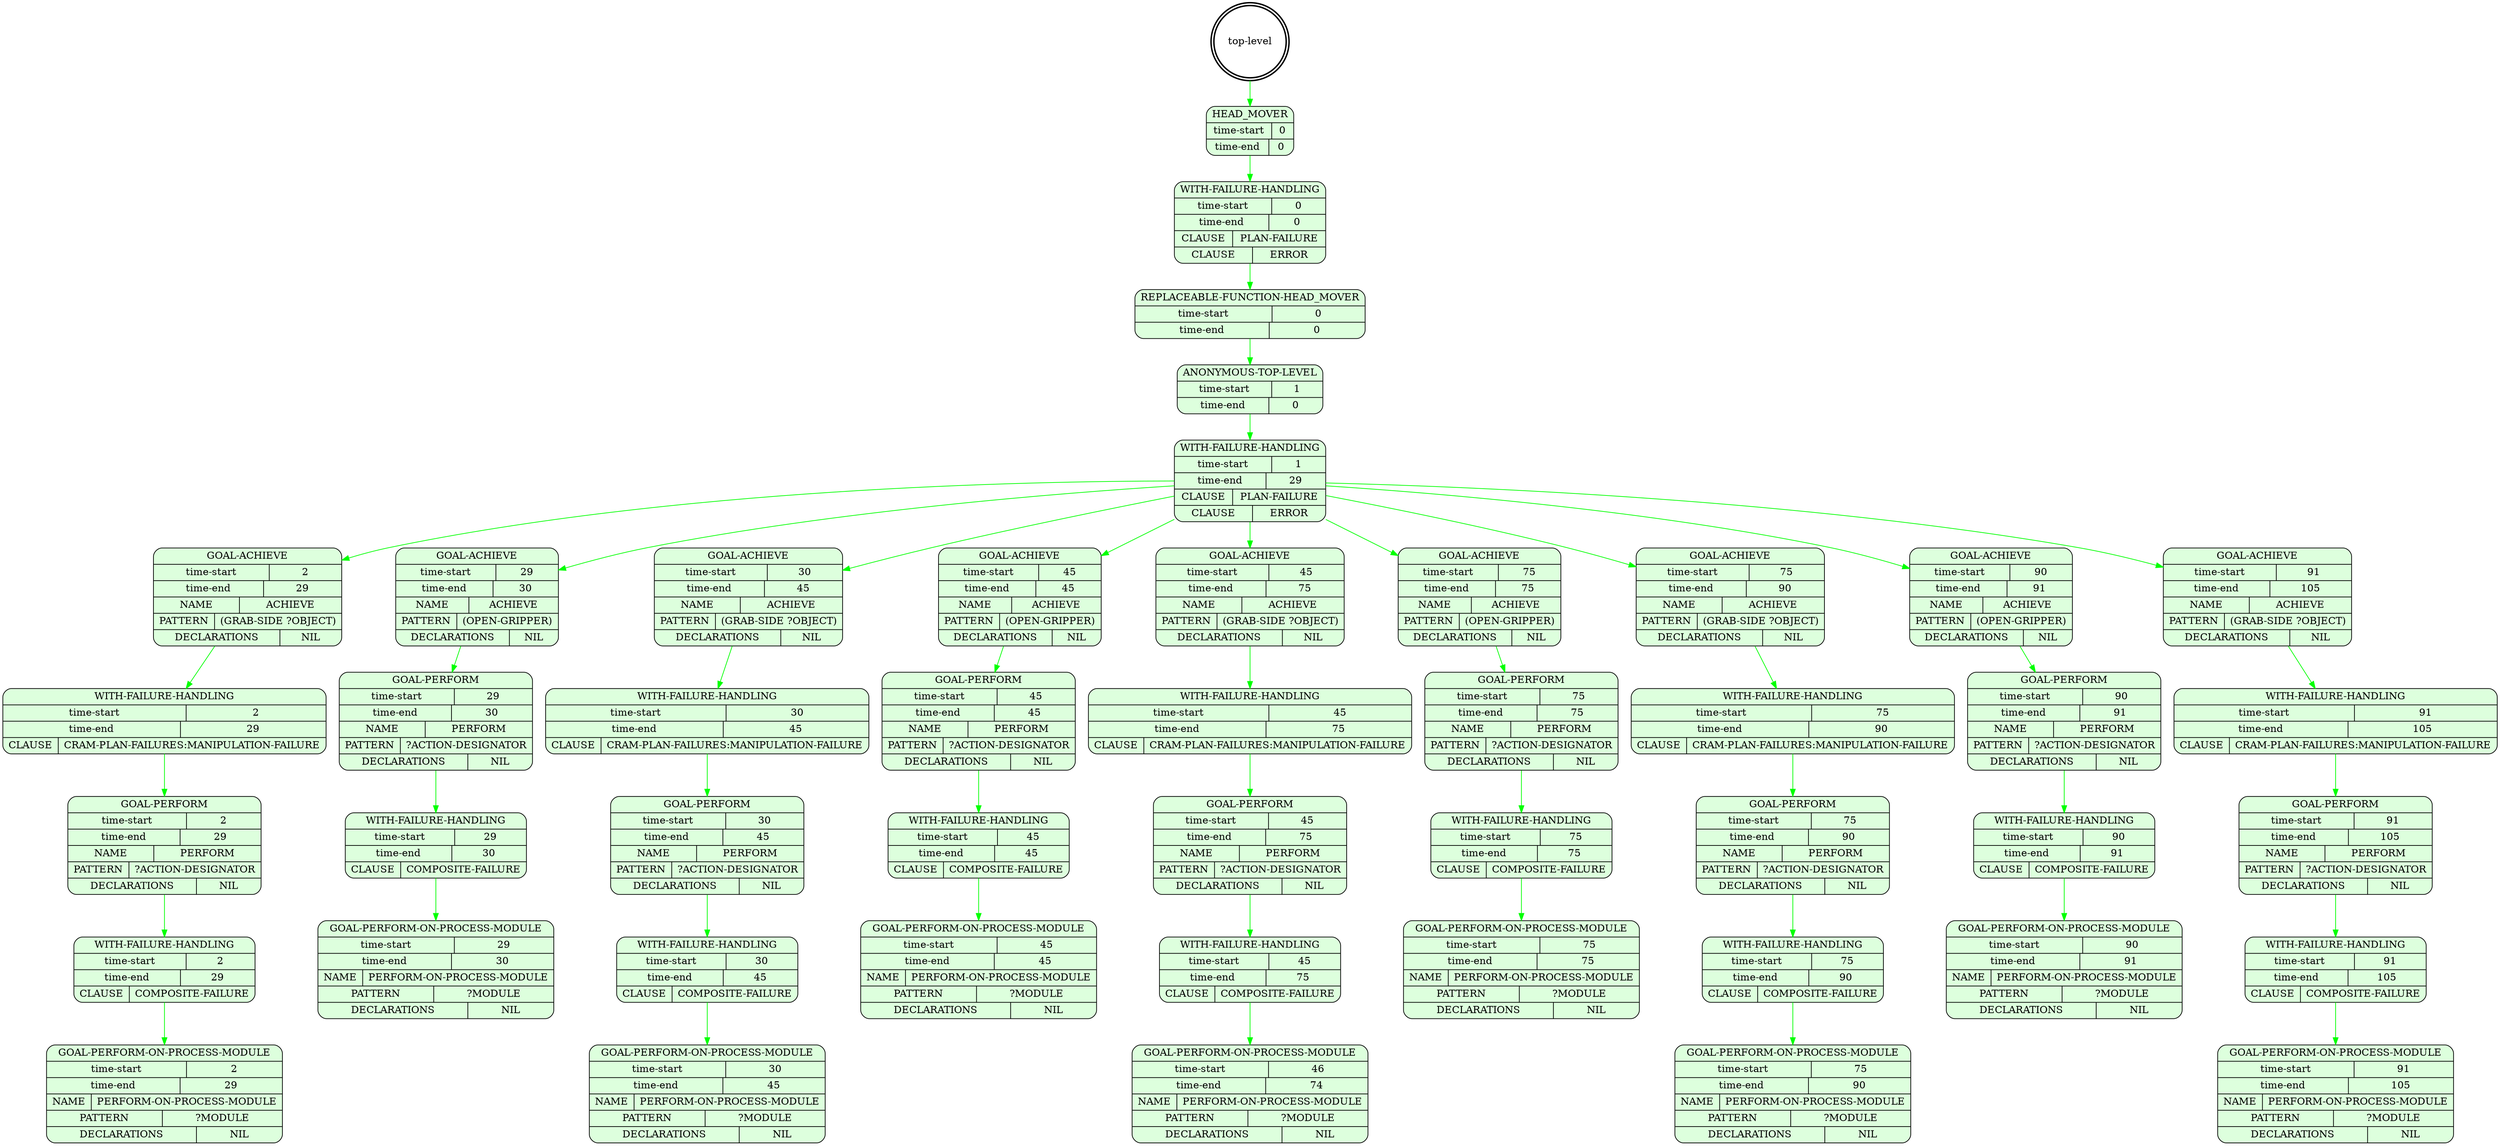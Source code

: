 digraph plangraph_DZkg4yxdv7j3TLdR {
  node_eVUhkBKoNESzuABy [shape=doublecircle, style=bold, label="top-level"];

  node_NvwO464HYq2GeYFO [shape=Mrecord, style=filled, fillcolor="#ddffdd", label="{HEAD_MOVER|{time-start | 0}|{time-end | 0}}"];
  edge [color="green", label=""];
  node_eVUhkBKoNESzuABy -> node_NvwO464HYq2GeYFO;

  node_wLPnpLZJN0Z2E5d2 [shape=Mrecord, style=filled, fillcolor="#ddffdd", label="{WITH-FAILURE-HANDLING|{time-start | 0}|{time-end | 0}|{CLAUSE | PLAN-FAILURE}|{CLAUSE | ERROR}}"];
  edge [color="green", label=""];
  node_NvwO464HYq2GeYFO -> node_wLPnpLZJN0Z2E5d2;

  node_IT99U4s55a9ZIipP [shape=Mrecord, style=filled, fillcolor="#ddffdd", label="{REPLACEABLE-FUNCTION-HEAD_MOVER|{time-start | 0}|{time-end | 0}}"];
  edge [color="green", label=""];
  node_wLPnpLZJN0Z2E5d2 -> node_IT99U4s55a9ZIipP;

  node_fRIEwfbmCJUtKeRB [shape=Mrecord, style=filled, fillcolor="#ddffdd", label="{ANONYMOUS-TOP-LEVEL|{time-start | 1}|{time-end | 0}}"];
  edge [color="green", label=""];
  node_IT99U4s55a9ZIipP -> node_fRIEwfbmCJUtKeRB;

  node_vaDo6U06LC3NdM04 [shape=Mrecord, style=filled, fillcolor="#ddffdd", label="{WITH-FAILURE-HANDLING|{time-start | 1}|{time-end | 29}|{CLAUSE | PLAN-FAILURE}|{CLAUSE | ERROR}}"];
  edge [color="green", label=""];
  node_fRIEwfbmCJUtKeRB -> node_vaDo6U06LC3NdM04;

  node_iuvPE2cfFdcSdd0g [shape=Mrecord, style=filled, fillcolor="#ddffdd", label="{GOAL-ACHIEVE|{time-start | 2}|{time-end | 29}|{NAME | ACHIEVE}|{PATTERN | (GRAB-SIDE ?OBJECT)}|{DECLARATIONS | NIL}}"];
  edge [color="green", label=""];
  node_vaDo6U06LC3NdM04 -> node_iuvPE2cfFdcSdd0g;

  node_7Y44mkdrjjlsHFMN [shape=Mrecord, style=filled, fillcolor="#ddffdd", label="{WITH-FAILURE-HANDLING|{time-start | 2}|{time-end | 29}|{CLAUSE | CRAM-PLAN-FAILURES:MANIPULATION-FAILURE}}"];
  edge [color="green", label=""];
  node_iuvPE2cfFdcSdd0g -> node_7Y44mkdrjjlsHFMN;

  node_SFZUYeSxMGGSIlgf [shape=Mrecord, style=filled, fillcolor="#ddffdd", label="{GOAL-PERFORM|{time-start | 2}|{time-end | 29}|{NAME | PERFORM}|{PATTERN | ?ACTION-DESIGNATOR}|{DECLARATIONS | NIL}}"];
  edge [color="green", label=""];
  node_7Y44mkdrjjlsHFMN -> node_SFZUYeSxMGGSIlgf;

  node_StHSB0QN99RViowD [shape=Mrecord, style=filled, fillcolor="#ddffdd", label="{WITH-FAILURE-HANDLING|{time-start | 2}|{time-end | 29}|{CLAUSE | COMPOSITE-FAILURE}}"];
  edge [color="green", label=""];
  node_SFZUYeSxMGGSIlgf -> node_StHSB0QN99RViowD;

  node_y2nUzsi6kAF3aTWm [shape=Mrecord, style=filled, fillcolor="#ddffdd", label="{GOAL-PERFORM-ON-PROCESS-MODULE|{time-start | 2}|{time-end | 29}|{NAME | PERFORM-ON-PROCESS-MODULE}|{PATTERN | ?MODULE}|{DECLARATIONS | NIL}}"];
  edge [color="green", label=""];
  node_StHSB0QN99RViowD -> node_y2nUzsi6kAF3aTWm;

  node_q1JmlW7rC95hQX9K [shape=Mrecord, style=filled, fillcolor="#ddffdd", label="{GOAL-ACHIEVE|{time-start | 29}|{time-end | 30}|{NAME | ACHIEVE}|{PATTERN | (OPEN-GRIPPER)}|{DECLARATIONS | NIL}}"];
  edge [color="green", label=""];
  node_vaDo6U06LC3NdM04 -> node_q1JmlW7rC95hQX9K;

  node_eusQ851a2hl2inna [shape=Mrecord, style=filled, fillcolor="#ddffdd", label="{GOAL-PERFORM|{time-start | 29}|{time-end | 30}|{NAME | PERFORM}|{PATTERN | ?ACTION-DESIGNATOR}|{DECLARATIONS | NIL}}"];
  edge [color="green", label=""];
  node_q1JmlW7rC95hQX9K -> node_eusQ851a2hl2inna;

  node_WHrzEtPPyR2BmpFH [shape=Mrecord, style=filled, fillcolor="#ddffdd", label="{WITH-FAILURE-HANDLING|{time-start | 29}|{time-end | 30}|{CLAUSE | COMPOSITE-FAILURE}}"];
  edge [color="green", label=""];
  node_eusQ851a2hl2inna -> node_WHrzEtPPyR2BmpFH;

  node_hfPnNWV6RyX2qF5e [shape=Mrecord, style=filled, fillcolor="#ddffdd", label="{GOAL-PERFORM-ON-PROCESS-MODULE|{time-start | 29}|{time-end | 30}|{NAME | PERFORM-ON-PROCESS-MODULE}|{PATTERN | ?MODULE}|{DECLARATIONS | NIL}}"];
  edge [color="green", label=""];
  node_WHrzEtPPyR2BmpFH -> node_hfPnNWV6RyX2qF5e;

  node_VMzNJ4D5UfFjdr6J [shape=Mrecord, style=filled, fillcolor="#ddffdd", label="{GOAL-ACHIEVE|{time-start | 30}|{time-end | 45}|{NAME | ACHIEVE}|{PATTERN | (GRAB-SIDE ?OBJECT)}|{DECLARATIONS | NIL}}"];
  edge [color="green", label=""];
  node_vaDo6U06LC3NdM04 -> node_VMzNJ4D5UfFjdr6J;

  node_DrcgpWaE3tBu0DUy [shape=Mrecord, style=filled, fillcolor="#ddffdd", label="{WITH-FAILURE-HANDLING|{time-start | 30}|{time-end | 45}|{CLAUSE | CRAM-PLAN-FAILURES:MANIPULATION-FAILURE}}"];
  edge [color="green", label=""];
  node_VMzNJ4D5UfFjdr6J -> node_DrcgpWaE3tBu0DUy;

  node_T8GgqUTZGPmNJA3t [shape=Mrecord, style=filled, fillcolor="#ddffdd", label="{GOAL-PERFORM|{time-start | 30}|{time-end | 45}|{NAME | PERFORM}|{PATTERN | ?ACTION-DESIGNATOR}|{DECLARATIONS | NIL}}"];
  edge [color="green", label=""];
  node_DrcgpWaE3tBu0DUy -> node_T8GgqUTZGPmNJA3t;

  node_IETNC5WzLtReGvEB [shape=Mrecord, style=filled, fillcolor="#ddffdd", label="{WITH-FAILURE-HANDLING|{time-start | 30}|{time-end | 45}|{CLAUSE | COMPOSITE-FAILURE}}"];
  edge [color="green", label=""];
  node_T8GgqUTZGPmNJA3t -> node_IETNC5WzLtReGvEB;

  node_H6rQu33IhRevcNuu [shape=Mrecord, style=filled, fillcolor="#ddffdd", label="{GOAL-PERFORM-ON-PROCESS-MODULE|{time-start | 30}|{time-end | 45}|{NAME | PERFORM-ON-PROCESS-MODULE}|{PATTERN | ?MODULE}|{DECLARATIONS | NIL}}"];
  edge [color="green", label=""];
  node_IETNC5WzLtReGvEB -> node_H6rQu33IhRevcNuu;

  node_qxvxugRQfJ4WGFDM [shape=Mrecord, style=filled, fillcolor="#ddffdd", label="{GOAL-ACHIEVE|{time-start | 45}|{time-end | 45}|{NAME | ACHIEVE}|{PATTERN | (OPEN-GRIPPER)}|{DECLARATIONS | NIL}}"];
  edge [color="green", label=""];
  node_vaDo6U06LC3NdM04 -> node_qxvxugRQfJ4WGFDM;

  node_qVZe0MQpQmvyUvTy [shape=Mrecord, style=filled, fillcolor="#ddffdd", label="{GOAL-PERFORM|{time-start | 45}|{time-end | 45}|{NAME | PERFORM}|{PATTERN | ?ACTION-DESIGNATOR}|{DECLARATIONS | NIL}}"];
  edge [color="green", label=""];
  node_qxvxugRQfJ4WGFDM -> node_qVZe0MQpQmvyUvTy;

  node_IrA3mhhkVaMyH7Kv [shape=Mrecord, style=filled, fillcolor="#ddffdd", label="{WITH-FAILURE-HANDLING|{time-start | 45}|{time-end | 45}|{CLAUSE | COMPOSITE-FAILURE}}"];
  edge [color="green", label=""];
  node_qVZe0MQpQmvyUvTy -> node_IrA3mhhkVaMyH7Kv;

  node_ZEEqnGARIi3y96Mc [shape=Mrecord, style=filled, fillcolor="#ddffdd", label="{GOAL-PERFORM-ON-PROCESS-MODULE|{time-start | 45}|{time-end | 45}|{NAME | PERFORM-ON-PROCESS-MODULE}|{PATTERN | ?MODULE}|{DECLARATIONS | NIL}}"];
  edge [color="green", label=""];
  node_IrA3mhhkVaMyH7Kv -> node_ZEEqnGARIi3y96Mc;

  node_IMUKyPlrDNoOrwD3 [shape=Mrecord, style=filled, fillcolor="#ddffdd", label="{GOAL-ACHIEVE|{time-start | 45}|{time-end | 75}|{NAME | ACHIEVE}|{PATTERN | (GRAB-SIDE ?OBJECT)}|{DECLARATIONS | NIL}}"];
  edge [color="green", label=""];
  node_vaDo6U06LC3NdM04 -> node_IMUKyPlrDNoOrwD3;

  node_gPkHHcU4urOP0Wkq [shape=Mrecord, style=filled, fillcolor="#ddffdd", label="{WITH-FAILURE-HANDLING|{time-start | 45}|{time-end | 75}|{CLAUSE | CRAM-PLAN-FAILURES:MANIPULATION-FAILURE}}"];
  edge [color="green", label=""];
  node_IMUKyPlrDNoOrwD3 -> node_gPkHHcU4urOP0Wkq;

  node_0gR3pSv1uaUAUjpS [shape=Mrecord, style=filled, fillcolor="#ddffdd", label="{GOAL-PERFORM|{time-start | 45}|{time-end | 75}|{NAME | PERFORM}|{PATTERN | ?ACTION-DESIGNATOR}|{DECLARATIONS | NIL}}"];
  edge [color="green", label=""];
  node_gPkHHcU4urOP0Wkq -> node_0gR3pSv1uaUAUjpS;

  node_7Ue8xsx8YlzFp1Tq [shape=Mrecord, style=filled, fillcolor="#ddffdd", label="{WITH-FAILURE-HANDLING|{time-start | 45}|{time-end | 75}|{CLAUSE | COMPOSITE-FAILURE}}"];
  edge [color="green", label=""];
  node_0gR3pSv1uaUAUjpS -> node_7Ue8xsx8YlzFp1Tq;

  node_wKUCpRJTdROYAaVc [shape=Mrecord, style=filled, fillcolor="#ddffdd", label="{GOAL-PERFORM-ON-PROCESS-MODULE|{time-start | 46}|{time-end | 74}|{NAME | PERFORM-ON-PROCESS-MODULE}|{PATTERN | ?MODULE}|{DECLARATIONS | NIL}}"];
  edge [color="green", label=""];
  node_7Ue8xsx8YlzFp1Tq -> node_wKUCpRJTdROYAaVc;

  node_SfqPy7tTYvaCkTdj [shape=Mrecord, style=filled, fillcolor="#ddffdd", label="{GOAL-ACHIEVE|{time-start | 75}|{time-end | 75}|{NAME | ACHIEVE}|{PATTERN | (OPEN-GRIPPER)}|{DECLARATIONS | NIL}}"];
  edge [color="green", label=""];
  node_vaDo6U06LC3NdM04 -> node_SfqPy7tTYvaCkTdj;

  node_QUEYxIE4iF76zJsp [shape=Mrecord, style=filled, fillcolor="#ddffdd", label="{GOAL-PERFORM|{time-start | 75}|{time-end | 75}|{NAME | PERFORM}|{PATTERN | ?ACTION-DESIGNATOR}|{DECLARATIONS | NIL}}"];
  edge [color="green", label=""];
  node_SfqPy7tTYvaCkTdj -> node_QUEYxIE4iF76zJsp;

  node_h78GmyoauVIJsREI [shape=Mrecord, style=filled, fillcolor="#ddffdd", label="{WITH-FAILURE-HANDLING|{time-start | 75}|{time-end | 75}|{CLAUSE | COMPOSITE-FAILURE}}"];
  edge [color="green", label=""];
  node_QUEYxIE4iF76zJsp -> node_h78GmyoauVIJsREI;

  node_rTfqi9xYQSlxG2iN [shape=Mrecord, style=filled, fillcolor="#ddffdd", label="{GOAL-PERFORM-ON-PROCESS-MODULE|{time-start | 75}|{time-end | 75}|{NAME | PERFORM-ON-PROCESS-MODULE}|{PATTERN | ?MODULE}|{DECLARATIONS | NIL}}"];
  edge [color="green", label=""];
  node_h78GmyoauVIJsREI -> node_rTfqi9xYQSlxG2iN;

  node_Eo1aLPjcTEawyUUt [shape=Mrecord, style=filled, fillcolor="#ddffdd", label="{GOAL-ACHIEVE|{time-start | 75}|{time-end | 90}|{NAME | ACHIEVE}|{PATTERN | (GRAB-SIDE ?OBJECT)}|{DECLARATIONS | NIL}}"];
  edge [color="green", label=""];
  node_vaDo6U06LC3NdM04 -> node_Eo1aLPjcTEawyUUt;

  node_9laCbqT5LkZiizz2 [shape=Mrecord, style=filled, fillcolor="#ddffdd", label="{WITH-FAILURE-HANDLING|{time-start | 75}|{time-end | 90}|{CLAUSE | CRAM-PLAN-FAILURES:MANIPULATION-FAILURE}}"];
  edge [color="green", label=""];
  node_Eo1aLPjcTEawyUUt -> node_9laCbqT5LkZiizz2;

  node_30tgb4qWbzgMRNDM [shape=Mrecord, style=filled, fillcolor="#ddffdd", label="{GOAL-PERFORM|{time-start | 75}|{time-end | 90}|{NAME | PERFORM}|{PATTERN | ?ACTION-DESIGNATOR}|{DECLARATIONS | NIL}}"];
  edge [color="green", label=""];
  node_9laCbqT5LkZiizz2 -> node_30tgb4qWbzgMRNDM;

  node_COsQSL4Ev1JGYYm2 [shape=Mrecord, style=filled, fillcolor="#ddffdd", label="{WITH-FAILURE-HANDLING|{time-start | 75}|{time-end | 90}|{CLAUSE | COMPOSITE-FAILURE}}"];
  edge [color="green", label=""];
  node_30tgb4qWbzgMRNDM -> node_COsQSL4Ev1JGYYm2;

  node_V9sLsDtYjbz76kEa [shape=Mrecord, style=filled, fillcolor="#ddffdd", label="{GOAL-PERFORM-ON-PROCESS-MODULE|{time-start | 75}|{time-end | 90}|{NAME | PERFORM-ON-PROCESS-MODULE}|{PATTERN | ?MODULE}|{DECLARATIONS | NIL}}"];
  edge [color="green", label=""];
  node_COsQSL4Ev1JGYYm2 -> node_V9sLsDtYjbz76kEa;

  node_0IJrTpcX6PddICiL [shape=Mrecord, style=filled, fillcolor="#ddffdd", label="{GOAL-ACHIEVE|{time-start | 90}|{time-end | 91}|{NAME | ACHIEVE}|{PATTERN | (OPEN-GRIPPER)}|{DECLARATIONS | NIL}}"];
  edge [color="green", label=""];
  node_vaDo6U06LC3NdM04 -> node_0IJrTpcX6PddICiL;

  node_bzEcSfKS5CkcyRhe [shape=Mrecord, style=filled, fillcolor="#ddffdd", label="{GOAL-PERFORM|{time-start | 90}|{time-end | 91}|{NAME | PERFORM}|{PATTERN | ?ACTION-DESIGNATOR}|{DECLARATIONS | NIL}}"];
  edge [color="green", label=""];
  node_0IJrTpcX6PddICiL -> node_bzEcSfKS5CkcyRhe;

  node_tppd9KhkKpmuxlae [shape=Mrecord, style=filled, fillcolor="#ddffdd", label="{WITH-FAILURE-HANDLING|{time-start | 90}|{time-end | 91}|{CLAUSE | COMPOSITE-FAILURE}}"];
  edge [color="green", label=""];
  node_bzEcSfKS5CkcyRhe -> node_tppd9KhkKpmuxlae;

  node_tlffAMLxUN8CnYZS [shape=Mrecord, style=filled, fillcolor="#ddffdd", label="{GOAL-PERFORM-ON-PROCESS-MODULE|{time-start | 90}|{time-end | 91}|{NAME | PERFORM-ON-PROCESS-MODULE}|{PATTERN | ?MODULE}|{DECLARATIONS | NIL}}"];
  edge [color="green", label=""];
  node_tppd9KhkKpmuxlae -> node_tlffAMLxUN8CnYZS;

  node_qRrvFRFvxddV5frN [shape=Mrecord, style=filled, fillcolor="#ddffdd", label="{GOAL-ACHIEVE|{time-start | 91}|{time-end | 105}|{NAME | ACHIEVE}|{PATTERN | (GRAB-SIDE ?OBJECT)}|{DECLARATIONS | NIL}}"];
  edge [color="green", label=""];
  node_vaDo6U06LC3NdM04 -> node_qRrvFRFvxddV5frN;

  node_HYI641zquDaFDxmN [shape=Mrecord, style=filled, fillcolor="#ddffdd", label="{WITH-FAILURE-HANDLING|{time-start | 91}|{time-end | 105}|{CLAUSE | CRAM-PLAN-FAILURES:MANIPULATION-FAILURE}}"];
  edge [color="green", label=""];
  node_qRrvFRFvxddV5frN -> node_HYI641zquDaFDxmN;

  node_6o3aiXeU93rz5pl1 [shape=Mrecord, style=filled, fillcolor="#ddffdd", label="{GOAL-PERFORM|{time-start | 91}|{time-end | 105}|{NAME | PERFORM}|{PATTERN | ?ACTION-DESIGNATOR}|{DECLARATIONS | NIL}}"];
  edge [color="green", label=""];
  node_HYI641zquDaFDxmN -> node_6o3aiXeU93rz5pl1;

  node_S710F7gx0I0pjNzp [shape=Mrecord, style=filled, fillcolor="#ddffdd", label="{WITH-FAILURE-HANDLING|{time-start | 91}|{time-end | 105}|{CLAUSE | COMPOSITE-FAILURE}}"];
  edge [color="green", label=""];
  node_6o3aiXeU93rz5pl1 -> node_S710F7gx0I0pjNzp;

  node_5IrLLMFfFpSX2s0U [shape=Mrecord, style=filled, fillcolor="#ddffdd", label="{GOAL-PERFORM-ON-PROCESS-MODULE|{time-start | 91}|{time-end | 105}|{NAME | PERFORM-ON-PROCESS-MODULE}|{PATTERN | ?MODULE}|{DECLARATIONS | NIL}}"];
  edge [color="green", label=""];
  node_S710F7gx0I0pjNzp -> node_5IrLLMFfFpSX2s0U;
}
